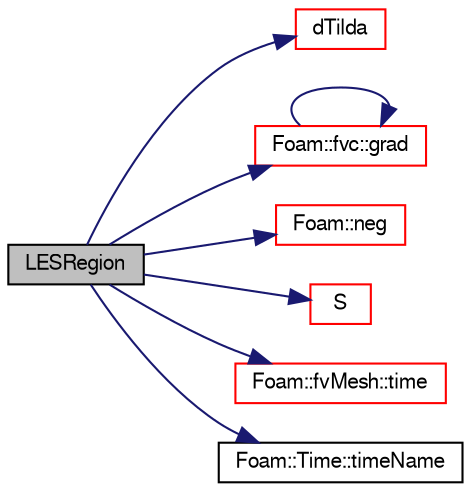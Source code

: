 digraph "LESRegion"
{
  bgcolor="transparent";
  edge [fontname="FreeSans",fontsize="10",labelfontname="FreeSans",labelfontsize="10"];
  node [fontname="FreeSans",fontsize="10",shape=record];
  rankdir="LR";
  Node5983 [label="LESRegion",height=0.2,width=0.4,color="black", fillcolor="grey75", style="filled", fontcolor="black"];
  Node5983 -> Node5984 [color="midnightblue",fontsize="10",style="solid",fontname="FreeSans"];
  Node5984 [label="dTilda",height=0.2,width=0.4,color="red",URL="$a30902.html#ab2641fa1cd864038df9d9be837128bec",tooltip="Length scale. "];
  Node5983 -> Node5988 [color="midnightblue",fontsize="10",style="solid",fontname="FreeSans"];
  Node5988 [label="Foam::fvc::grad",height=0.2,width=0.4,color="red",URL="$a21134.html#a7c00ec90ecc15ed3005255e42c52827a"];
  Node5988 -> Node5988 [color="midnightblue",fontsize="10",style="solid",fontname="FreeSans"];
  Node5983 -> Node5991 [color="midnightblue",fontsize="10",style="solid",fontname="FreeSans"];
  Node5991 [label="Foam::neg",height=0.2,width=0.4,color="red",URL="$a21124.html#aad5b44612e484eb87fcea79a3d19ee04"];
  Node5983 -> Node5995 [color="midnightblue",fontsize="10",style="solid",fontname="FreeSans"];
  Node5995 [label="S",height=0.2,width=0.4,color="red",URL="$a30902.html#aba5140589c6083c3697ced0bdc687aba"];
  Node5983 -> Node6140 [color="midnightblue",fontsize="10",style="solid",fontname="FreeSans"];
  Node6140 [label="Foam::fvMesh::time",height=0.2,width=0.4,color="red",URL="$a22766.html#a0d94096809fe3376b29a2a29ca11bb18",tooltip="Return the top-level database. "];
  Node5983 -> Node6342 [color="midnightblue",fontsize="10",style="solid",fontname="FreeSans"];
  Node6342 [label="Foam::Time::timeName",height=0.2,width=0.4,color="black",URL="$a26350.html#ad9d86fef6eca18797c786726cf925179",tooltip="Return time name of given scalar time. "];
}

